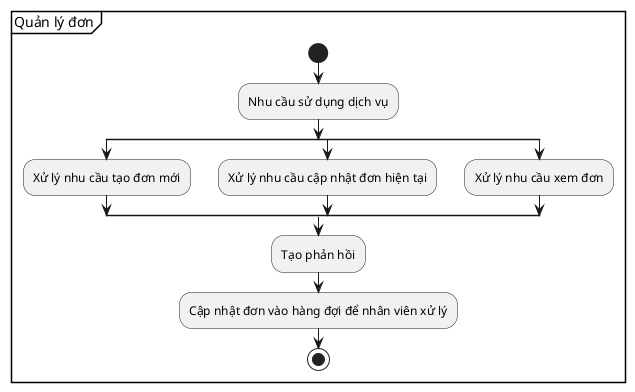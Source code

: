 @startuml
group "Quản lý đơn"
start

:Nhu cầu sử dụng dịch vụ;

split
  :Xử lý nhu cầu tạo đơn mới;
split again
  :Xử lý nhu cầu cập nhật đơn hiện tại;
split again
  :Xử lý nhu cầu xem đơn;
end split
:Tạo phản hồi;
:Cập nhật đơn vào hàng đợi để nhân viên xử lý;

stop
@enduml